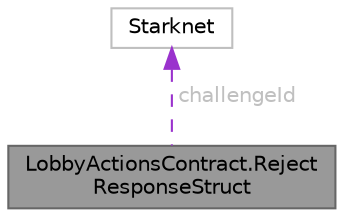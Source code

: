 digraph "LobbyActionsContract.RejectResponseStruct"
{
 // LATEX_PDF_SIZE
  bgcolor="transparent";
  edge [fontname=Helvetica,fontsize=10,labelfontname=Helvetica,labelfontsize=10];
  node [fontname=Helvetica,fontsize=10,shape=box,height=0.2,width=0.4];
  Node1 [id="Node000001",label="LobbyActionsContract.Reject\lResponseStruct",height=0.2,width=0.4,color="gray40", fillcolor="grey60", style="filled", fontcolor="black",tooltip="Created:"];
  Node2 -> Node1 [id="edge1_Node000001_Node000002",dir="back",color="darkorchid3",style="dashed",tooltip=" ",label=" challengeId",fontcolor="grey" ];
  Node2 [id="Node000002",label="Starknet",height=0.2,width=0.4,color="grey75", fillcolor="white", style="filled",tooltip=" "];
}
